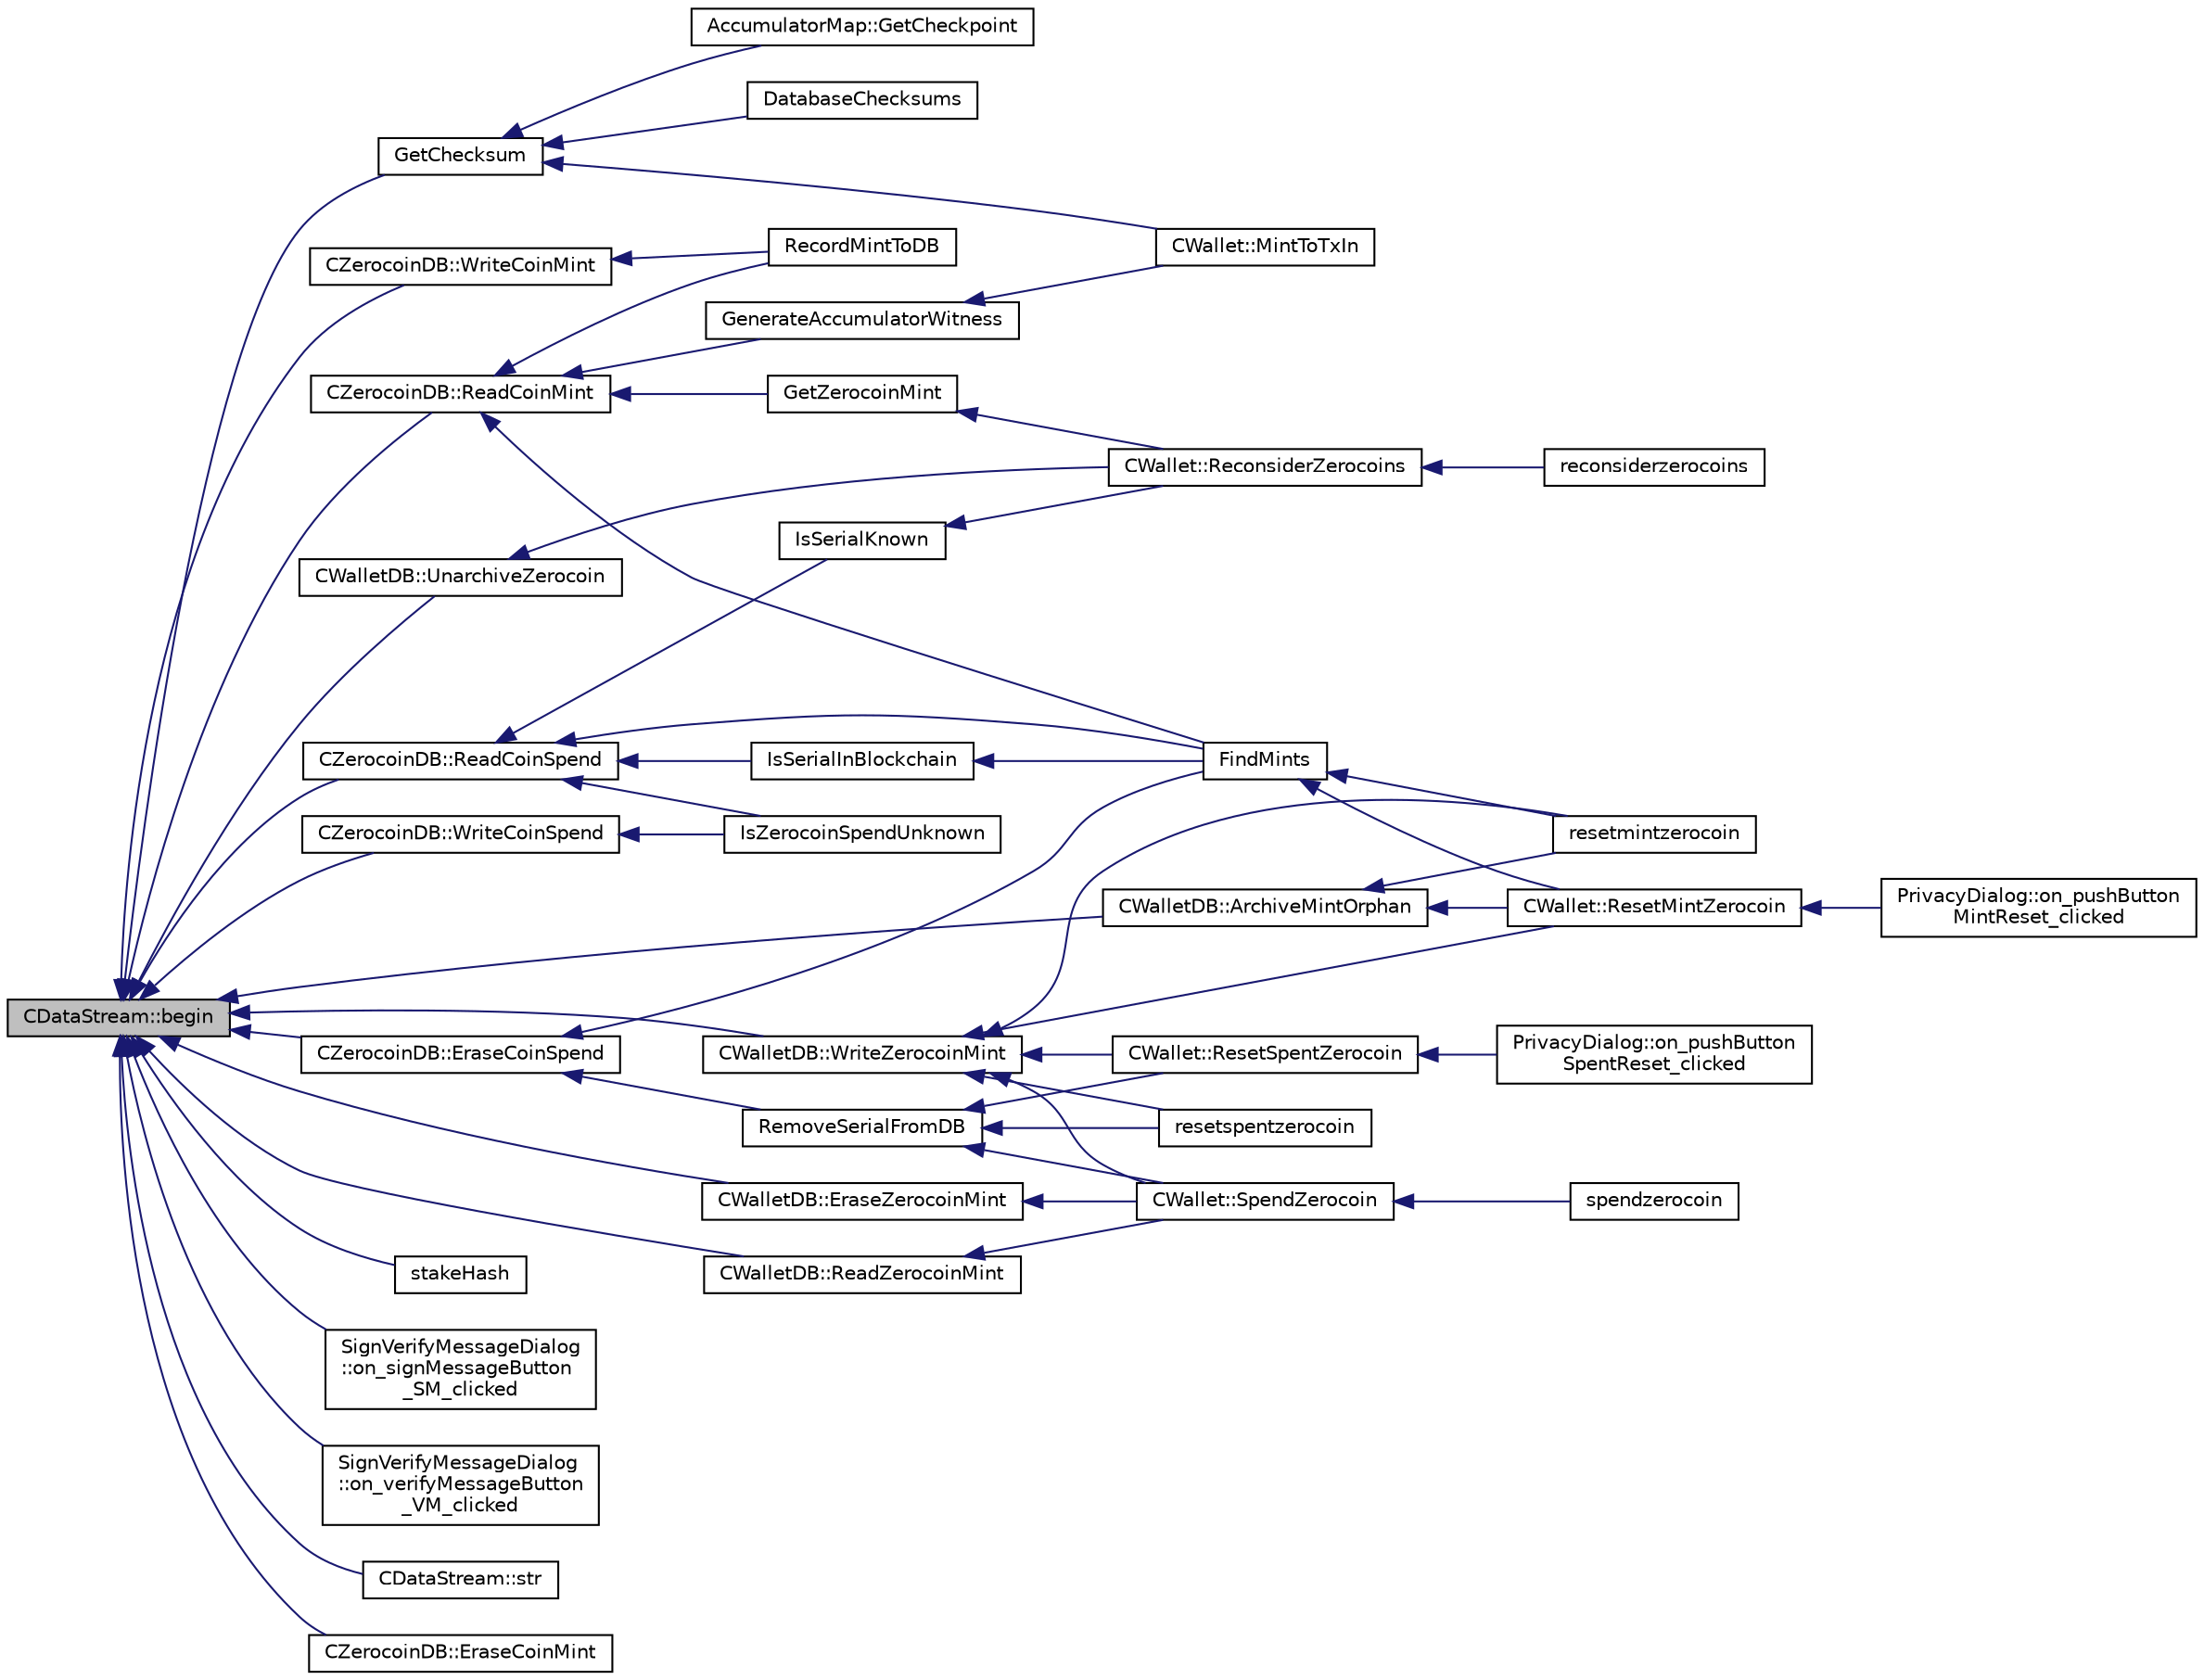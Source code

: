 digraph "CDataStream::begin"
{
  edge [fontname="Helvetica",fontsize="10",labelfontname="Helvetica",labelfontsize="10"];
  node [fontname="Helvetica",fontsize="10",shape=record];
  rankdir="LR";
  Node19 [label="CDataStream::begin",height=0.2,width=0.4,color="black", fillcolor="grey75", style="filled", fontcolor="black"];
  Node19 -> Node20 [dir="back",color="midnightblue",fontsize="10",style="solid",fontname="Helvetica"];
  Node20 [label="GetChecksum",height=0.2,width=0.4,color="black", fillcolor="white", style="filled",URL="$accumulators_8h.html#aed00f91e4032e74967411fdee5121d71"];
  Node20 -> Node21 [dir="back",color="midnightblue",fontsize="10",style="solid",fontname="Helvetica"];
  Node21 [label="AccumulatorMap::GetCheckpoint",height=0.2,width=0.4,color="black", fillcolor="white", style="filled",URL="$class_accumulator_map.html#ad5fc3075ad1492f352266a287d8282ef"];
  Node20 -> Node22 [dir="back",color="midnightblue",fontsize="10",style="solid",fontname="Helvetica"];
  Node22 [label="DatabaseChecksums",height=0.2,width=0.4,color="black", fillcolor="white", style="filled",URL="$accumulators_8cpp.html#a6a1c27832edd01320bb4e30718058335"];
  Node20 -> Node23 [dir="back",color="midnightblue",fontsize="10",style="solid",fontname="Helvetica"];
  Node23 [label="CWallet::MintToTxIn",height=0.2,width=0.4,color="black", fillcolor="white", style="filled",URL="$class_c_wallet.html#a5b32d86806615c59f15431f300f0c729"];
  Node19 -> Node24 [dir="back",color="midnightblue",fontsize="10",style="solid",fontname="Helvetica"];
  Node24 [label="stakeHash",height=0.2,width=0.4,color="black", fillcolor="white", style="filled",URL="$kernel_8h.html#a7a80cea8e1c91816cf29236aa042522a"];
  Node19 -> Node25 [dir="back",color="midnightblue",fontsize="10",style="solid",fontname="Helvetica"];
  Node25 [label="SignVerifyMessageDialog\l::on_signMessageButton\l_SM_clicked",height=0.2,width=0.4,color="black", fillcolor="white", style="filled",URL="$class_sign_verify_message_dialog.html#a2ef91b4ace68d63ab1c1d3cc6c13b5f9"];
  Node19 -> Node26 [dir="back",color="midnightblue",fontsize="10",style="solid",fontname="Helvetica"];
  Node26 [label="SignVerifyMessageDialog\l::on_verifyMessageButton\l_VM_clicked",height=0.2,width=0.4,color="black", fillcolor="white", style="filled",URL="$class_sign_verify_message_dialog.html#ae37dec200b27f23c409221511447ae1e"];
  Node19 -> Node27 [dir="back",color="midnightblue",fontsize="10",style="solid",fontname="Helvetica"];
  Node27 [label="CDataStream::str",height=0.2,width=0.4,color="black", fillcolor="white", style="filled",URL="$class_c_data_stream.html#aac770a2b809917189c4476ee899b2d8b"];
  Node19 -> Node28 [dir="back",color="midnightblue",fontsize="10",style="solid",fontname="Helvetica"];
  Node28 [label="CZerocoinDB::WriteCoinMint",height=0.2,width=0.4,color="black", fillcolor="white", style="filled",URL="$class_c_zerocoin_d_b.html#a58b78fd953536c0ad59e5193bcffabe7"];
  Node28 -> Node29 [dir="back",color="midnightblue",fontsize="10",style="solid",fontname="Helvetica"];
  Node29 [label="RecordMintToDB",height=0.2,width=0.4,color="black", fillcolor="white", style="filled",URL="$main_8cpp.html#a75bbd03139d5875f7082461617b46bb4",tooltip="zerocoin transaction checks "];
  Node19 -> Node30 [dir="back",color="midnightblue",fontsize="10",style="solid",fontname="Helvetica"];
  Node30 [label="CZerocoinDB::ReadCoinMint",height=0.2,width=0.4,color="black", fillcolor="white", style="filled",URL="$class_c_zerocoin_d_b.html#a90b0f4aecbbbe57b1b9cad6e1c37ec15"];
  Node30 -> Node31 [dir="back",color="midnightblue",fontsize="10",style="solid",fontname="Helvetica"];
  Node31 [label="GenerateAccumulatorWitness",height=0.2,width=0.4,color="black", fillcolor="white", style="filled",URL="$accumulators_8cpp.html#a23063579a58f9166ec6acc28bc08b752"];
  Node31 -> Node23 [dir="back",color="midnightblue",fontsize="10",style="solid",fontname="Helvetica"];
  Node30 -> Node32 [dir="back",color="midnightblue",fontsize="10",style="solid",fontname="Helvetica"];
  Node32 [label="FindMints",height=0.2,width=0.4,color="black", fillcolor="white", style="filled",URL="$main_8h.html#a5bdf923beb5f3417fd033c28216b6acb"];
  Node32 -> Node33 [dir="back",color="midnightblue",fontsize="10",style="solid",fontname="Helvetica"];
  Node33 [label="resetmintzerocoin",height=0.2,width=0.4,color="black", fillcolor="white", style="filled",URL="$rpcwallet_8cpp.html#a9336d9bdaa3e1ebb98fb2cc6fdef1d9b"];
  Node32 -> Node34 [dir="back",color="midnightblue",fontsize="10",style="solid",fontname="Helvetica"];
  Node34 [label="CWallet::ResetMintZerocoin",height=0.2,width=0.4,color="black", fillcolor="white", style="filled",URL="$class_c_wallet.html#a48b81fb27683fe4693a7385909dcd391"];
  Node34 -> Node35 [dir="back",color="midnightblue",fontsize="10",style="solid",fontname="Helvetica"];
  Node35 [label="PrivacyDialog::on_pushButton\lMintReset_clicked",height=0.2,width=0.4,color="black", fillcolor="white", style="filled",URL="$class_privacy_dialog.html#a1a50924516087ce5810b2b2831567a31"];
  Node30 -> Node36 [dir="back",color="midnightblue",fontsize="10",style="solid",fontname="Helvetica"];
  Node36 [label="GetZerocoinMint",height=0.2,width=0.4,color="black", fillcolor="white", style="filled",URL="$main_8h.html#a3f62765d55fbf355a90dc5160cde5bd6"];
  Node36 -> Node37 [dir="back",color="midnightblue",fontsize="10",style="solid",fontname="Helvetica"];
  Node37 [label="CWallet::ReconsiderZerocoins",height=0.2,width=0.4,color="black", fillcolor="white", style="filled",URL="$class_c_wallet.html#ae0d869b52e1efd245bd5fcbbff925531"];
  Node37 -> Node38 [dir="back",color="midnightblue",fontsize="10",style="solid",fontname="Helvetica"];
  Node38 [label="reconsiderzerocoins",height=0.2,width=0.4,color="black", fillcolor="white", style="filled",URL="$rpcwallet_8cpp.html#a2e2e1892b694084c83714431479f5c7a"];
  Node30 -> Node29 [dir="back",color="midnightblue",fontsize="10",style="solid",fontname="Helvetica"];
  Node19 -> Node39 [dir="back",color="midnightblue",fontsize="10",style="solid",fontname="Helvetica"];
  Node39 [label="CZerocoinDB::EraseCoinMint",height=0.2,width=0.4,color="black", fillcolor="white", style="filled",URL="$class_c_zerocoin_d_b.html#acdef7b13610bd8f4ad5f4a3d5b314e33"];
  Node19 -> Node40 [dir="back",color="midnightblue",fontsize="10",style="solid",fontname="Helvetica"];
  Node40 [label="CZerocoinDB::WriteCoinSpend",height=0.2,width=0.4,color="black", fillcolor="white", style="filled",URL="$class_c_zerocoin_d_b.html#a8beb2643c918d7493f0fa3f773781b21"];
  Node40 -> Node41 [dir="back",color="midnightblue",fontsize="10",style="solid",fontname="Helvetica"];
  Node41 [label="IsZerocoinSpendUnknown",height=0.2,width=0.4,color="black", fillcolor="white", style="filled",URL="$main_8cpp.html#a637dff8c0434cbe7170e3e799d64fad7"];
  Node19 -> Node42 [dir="back",color="midnightblue",fontsize="10",style="solid",fontname="Helvetica"];
  Node42 [label="CZerocoinDB::ReadCoinSpend",height=0.2,width=0.4,color="black", fillcolor="white", style="filled",URL="$class_c_zerocoin_d_b.html#abd5c1b53d5ed33d4196010e51e2b8cbb"];
  Node42 -> Node32 [dir="back",color="midnightblue",fontsize="10",style="solid",fontname="Helvetica"];
  Node42 -> Node43 [dir="back",color="midnightblue",fontsize="10",style="solid",fontname="Helvetica"];
  Node43 [label="IsSerialKnown",height=0.2,width=0.4,color="black", fillcolor="white", style="filled",URL="$main_8h.html#a42a7565c77e2237490c244e5485b59c8"];
  Node43 -> Node37 [dir="back",color="midnightblue",fontsize="10",style="solid",fontname="Helvetica"];
  Node42 -> Node44 [dir="back",color="midnightblue",fontsize="10",style="solid",fontname="Helvetica"];
  Node44 [label="IsSerialInBlockchain",height=0.2,width=0.4,color="black", fillcolor="white", style="filled",URL="$main_8h.html#a1a986f7c3a557068daa8fa72f7daf3e6"];
  Node44 -> Node32 [dir="back",color="midnightblue",fontsize="10",style="solid",fontname="Helvetica"];
  Node42 -> Node41 [dir="back",color="midnightblue",fontsize="10",style="solid",fontname="Helvetica"];
  Node19 -> Node45 [dir="back",color="midnightblue",fontsize="10",style="solid",fontname="Helvetica"];
  Node45 [label="CZerocoinDB::EraseCoinSpend",height=0.2,width=0.4,color="black", fillcolor="white", style="filled",URL="$class_c_zerocoin_d_b.html#ae370638a6807897728027a73e46fa090"];
  Node45 -> Node32 [dir="back",color="midnightblue",fontsize="10",style="solid",fontname="Helvetica"];
  Node45 -> Node46 [dir="back",color="midnightblue",fontsize="10",style="solid",fontname="Helvetica"];
  Node46 [label="RemoveSerialFromDB",height=0.2,width=0.4,color="black", fillcolor="white", style="filled",URL="$main_8h.html#acdc8648fd00624d953abc82f9ca4c9b2"];
  Node46 -> Node47 [dir="back",color="midnightblue",fontsize="10",style="solid",fontname="Helvetica"];
  Node47 [label="resetspentzerocoin",height=0.2,width=0.4,color="black", fillcolor="white", style="filled",URL="$rpcwallet_8cpp.html#afb44b523a9bdf20668ec1e8f2161aa1a"];
  Node46 -> Node48 [dir="back",color="midnightblue",fontsize="10",style="solid",fontname="Helvetica"];
  Node48 [label="CWallet::ResetSpentZerocoin",height=0.2,width=0.4,color="black", fillcolor="white", style="filled",URL="$class_c_wallet.html#abc70af84f54700a62cf8ef530f6faaaa"];
  Node48 -> Node49 [dir="back",color="midnightblue",fontsize="10",style="solid",fontname="Helvetica"];
  Node49 [label="PrivacyDialog::on_pushButton\lSpentReset_clicked",height=0.2,width=0.4,color="black", fillcolor="white", style="filled",URL="$class_privacy_dialog.html#a4bbf07a37a93225e0ef7806d77ff3264"];
  Node46 -> Node50 [dir="back",color="midnightblue",fontsize="10",style="solid",fontname="Helvetica"];
  Node50 [label="CWallet::SpendZerocoin",height=0.2,width=0.4,color="black", fillcolor="white", style="filled",URL="$class_c_wallet.html#aedd0ae4e683ee642272e170b7afd33fe"];
  Node50 -> Node51 [dir="back",color="midnightblue",fontsize="10",style="solid",fontname="Helvetica"];
  Node51 [label="spendzerocoin",height=0.2,width=0.4,color="black", fillcolor="white", style="filled",URL="$rpcwallet_8cpp.html#adea64c692ec279a1a3a2c9143f264955"];
  Node19 -> Node52 [dir="back",color="midnightblue",fontsize="10",style="solid",fontname="Helvetica"];
  Node52 [label="CWalletDB::WriteZerocoinMint",height=0.2,width=0.4,color="black", fillcolor="white", style="filled",URL="$class_c_wallet_d_b.html#a2464550fd457eb078a44077e5b416e9a"];
  Node52 -> Node33 [dir="back",color="midnightblue",fontsize="10",style="solid",fontname="Helvetica"];
  Node52 -> Node47 [dir="back",color="midnightblue",fontsize="10",style="solid",fontname="Helvetica"];
  Node52 -> Node34 [dir="back",color="midnightblue",fontsize="10",style="solid",fontname="Helvetica"];
  Node52 -> Node48 [dir="back",color="midnightblue",fontsize="10",style="solid",fontname="Helvetica"];
  Node52 -> Node50 [dir="back",color="midnightblue",fontsize="10",style="solid",fontname="Helvetica"];
  Node19 -> Node53 [dir="back",color="midnightblue",fontsize="10",style="solid",fontname="Helvetica"];
  Node53 [label="CWalletDB::ReadZerocoinMint",height=0.2,width=0.4,color="black", fillcolor="white", style="filled",URL="$class_c_wallet_d_b.html#a04e3ab47dad300153ec8acef739e311d"];
  Node53 -> Node50 [dir="back",color="midnightblue",fontsize="10",style="solid",fontname="Helvetica"];
  Node19 -> Node54 [dir="back",color="midnightblue",fontsize="10",style="solid",fontname="Helvetica"];
  Node54 [label="CWalletDB::EraseZerocoinMint",height=0.2,width=0.4,color="black", fillcolor="white", style="filled",URL="$class_c_wallet_d_b.html#a50277c729cfe9c74ada9348940555ca7"];
  Node54 -> Node50 [dir="back",color="midnightblue",fontsize="10",style="solid",fontname="Helvetica"];
  Node19 -> Node55 [dir="back",color="midnightblue",fontsize="10",style="solid",fontname="Helvetica"];
  Node55 [label="CWalletDB::ArchiveMintOrphan",height=0.2,width=0.4,color="black", fillcolor="white", style="filled",URL="$class_c_wallet_d_b.html#a77aae06150b1eef721d471a454666df0"];
  Node55 -> Node33 [dir="back",color="midnightblue",fontsize="10",style="solid",fontname="Helvetica"];
  Node55 -> Node34 [dir="back",color="midnightblue",fontsize="10",style="solid",fontname="Helvetica"];
  Node19 -> Node56 [dir="back",color="midnightblue",fontsize="10",style="solid",fontname="Helvetica"];
  Node56 [label="CWalletDB::UnarchiveZerocoin",height=0.2,width=0.4,color="black", fillcolor="white", style="filled",URL="$class_c_wallet_d_b.html#a14f4aec1c9be3a6961f5c22b020395f5"];
  Node56 -> Node37 [dir="back",color="midnightblue",fontsize="10",style="solid",fontname="Helvetica"];
}
